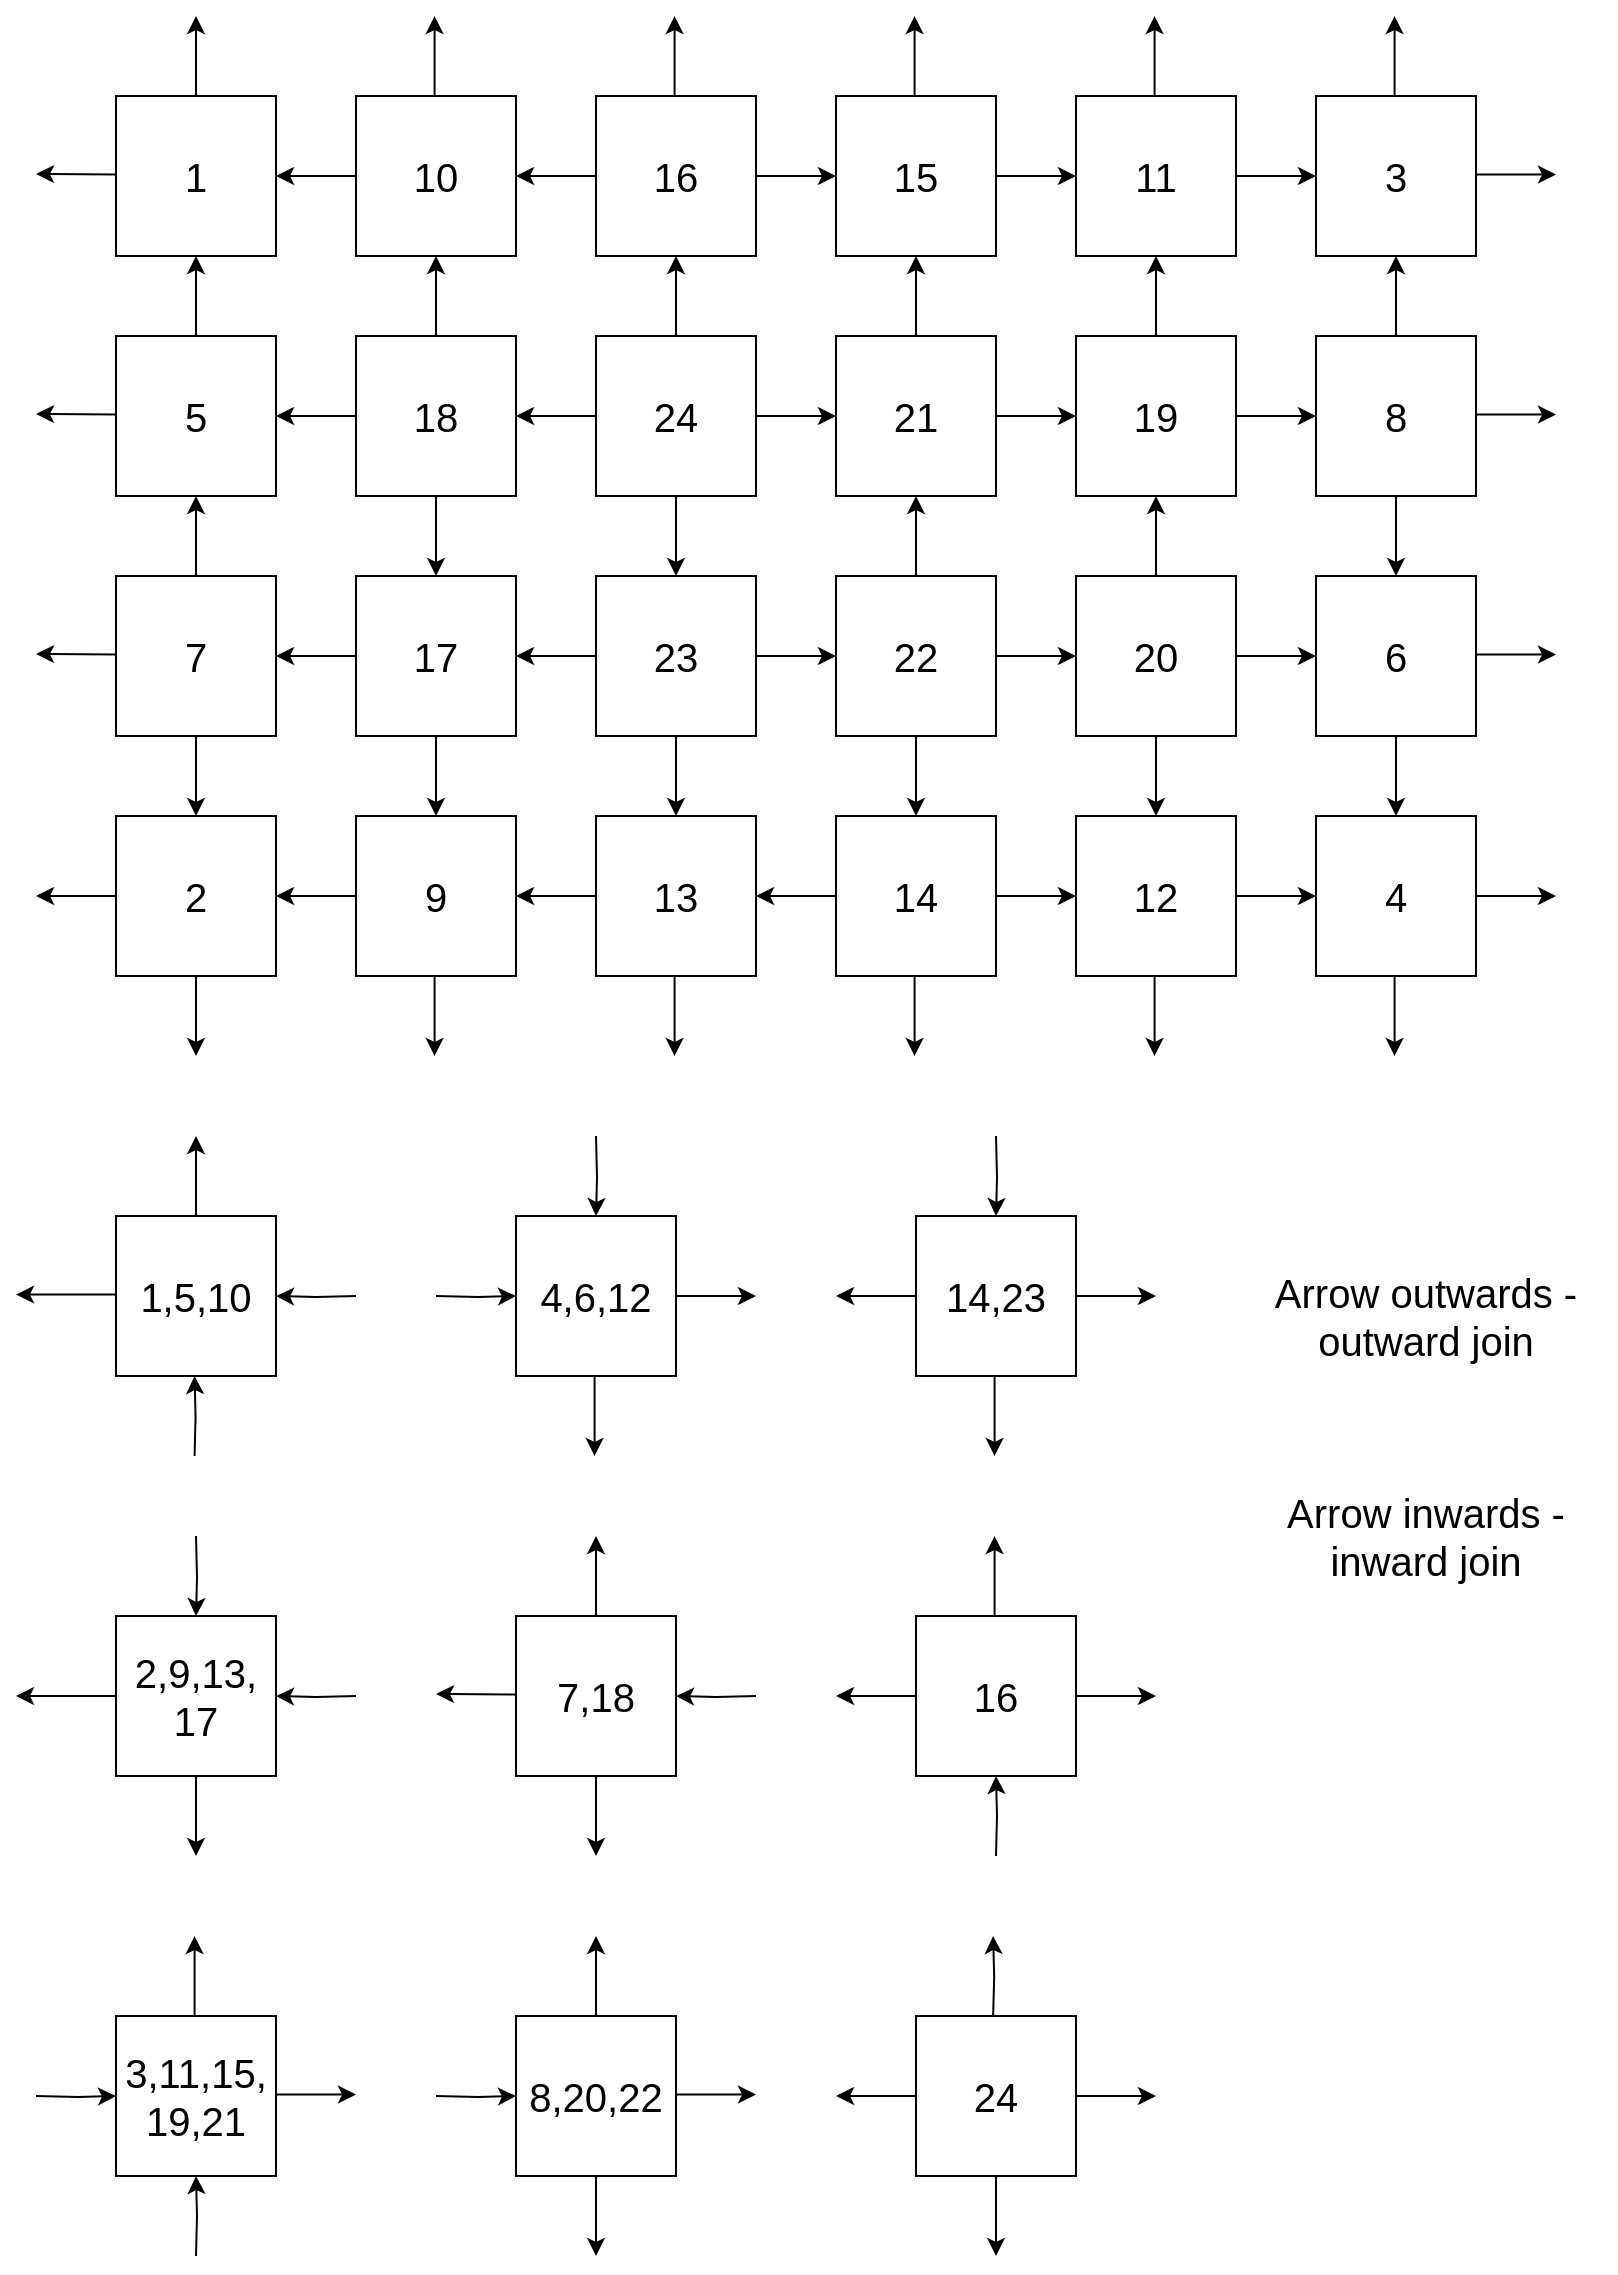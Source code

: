 <mxfile version="13.6.2" type="device"><diagram id="-EUM8Cqbvjdf1hy9kCVN" name="Page-1"><mxGraphModel dx="1086" dy="806" grid="1" gridSize="10" guides="1" tooltips="1" connect="1" arrows="1" fold="1" page="1" pageScale="1" pageWidth="850" pageHeight="1100" math="0" shadow="0"><root><mxCell id="0"/><mxCell id="1" parent="0"/><mxCell id="pDg-nfQESCS4VunGUhAa-1" value="&lt;span style=&quot;font-size: 20px&quot;&gt;1&lt;/span&gt;" style="whiteSpace=wrap;html=1;aspect=fixed;" parent="1" vertex="1"><mxGeometry x="80" y="160" width="80" height="80" as="geometry"/></mxCell><mxCell id="pDg-nfQESCS4VunGUhAa-66" style="edgeStyle=orthogonalEdgeStyle;rounded=0;orthogonalLoop=1;jettySize=auto;html=1;exitX=0;exitY=0.5;exitDx=0;exitDy=0;entryX=1;entryY=0.5;entryDx=0;entryDy=0;" parent="1" source="pDg-nfQESCS4VunGUhAa-2" target="pDg-nfQESCS4VunGUhAa-1" edge="1"><mxGeometry relative="1" as="geometry"/></mxCell><mxCell id="pDg-nfQESCS4VunGUhAa-2" value="&lt;span style=&quot;font-size: 20px&quot;&gt;10&lt;/span&gt;" style="whiteSpace=wrap;html=1;aspect=fixed;" parent="1" vertex="1"><mxGeometry x="200" y="160" width="80" height="80" as="geometry"/></mxCell><mxCell id="pDg-nfQESCS4VunGUhAa-67" style="edgeStyle=orthogonalEdgeStyle;rounded=0;orthogonalLoop=1;jettySize=auto;html=1;exitX=0;exitY=0.5;exitDx=0;exitDy=0;entryX=1;entryY=0.5;entryDx=0;entryDy=0;" parent="1" source="pDg-nfQESCS4VunGUhAa-3" target="pDg-nfQESCS4VunGUhAa-2" edge="1"><mxGeometry relative="1" as="geometry"/></mxCell><mxCell id="pDg-nfQESCS4VunGUhAa-68" value="" style="edgeStyle=orthogonalEdgeStyle;rounded=0;orthogonalLoop=1;jettySize=auto;html=1;" parent="1" source="pDg-nfQESCS4VunGUhAa-3" target="pDg-nfQESCS4VunGUhAa-4" edge="1"><mxGeometry relative="1" as="geometry"/></mxCell><mxCell id="pDg-nfQESCS4VunGUhAa-3" value="&lt;span style=&quot;font-size: 20px&quot;&gt;16&lt;/span&gt;" style="whiteSpace=wrap;html=1;aspect=fixed;" parent="1" vertex="1"><mxGeometry x="320" y="160" width="80" height="80" as="geometry"/></mxCell><mxCell id="pDg-nfQESCS4VunGUhAa-69" value="" style="edgeStyle=orthogonalEdgeStyle;rounded=0;orthogonalLoop=1;jettySize=auto;html=1;" parent="1" source="pDg-nfQESCS4VunGUhAa-4" target="pDg-nfQESCS4VunGUhAa-5" edge="1"><mxGeometry relative="1" as="geometry"/></mxCell><mxCell id="pDg-nfQESCS4VunGUhAa-4" value="&lt;span style=&quot;font-size: 20px&quot;&gt;15&lt;/span&gt;" style="whiteSpace=wrap;html=1;aspect=fixed;" parent="1" vertex="1"><mxGeometry x="440" y="160" width="80" height="80" as="geometry"/></mxCell><mxCell id="pDg-nfQESCS4VunGUhAa-70" value="" style="edgeStyle=orthogonalEdgeStyle;rounded=0;orthogonalLoop=1;jettySize=auto;html=1;" parent="1" source="pDg-nfQESCS4VunGUhAa-5" target="pDg-nfQESCS4VunGUhAa-6" edge="1"><mxGeometry relative="1" as="geometry"/></mxCell><mxCell id="pDg-nfQESCS4VunGUhAa-5" value="&lt;span style=&quot;font-size: 20px&quot;&gt;11&lt;/span&gt;" style="whiteSpace=wrap;html=1;aspect=fixed;" parent="1" vertex="1"><mxGeometry x="560" y="160" width="80" height="80" as="geometry"/></mxCell><mxCell id="pDg-nfQESCS4VunGUhAa-6" value="&lt;span style=&quot;font-size: 20px&quot;&gt;3&lt;/span&gt;" style="whiteSpace=wrap;html=1;aspect=fixed;" parent="1" vertex="1"><mxGeometry x="680" y="160" width="80" height="80" as="geometry"/></mxCell><mxCell id="pDg-nfQESCS4VunGUhAa-65" style="edgeStyle=orthogonalEdgeStyle;rounded=0;orthogonalLoop=1;jettySize=auto;html=1;exitX=0.5;exitY=0;exitDx=0;exitDy=0;entryX=0.5;entryY=1;entryDx=0;entryDy=0;" parent="1" source="pDg-nfQESCS4VunGUhAa-9" target="pDg-nfQESCS4VunGUhAa-1" edge="1"><mxGeometry relative="1" as="geometry"/></mxCell><mxCell id="pDg-nfQESCS4VunGUhAa-9" value="&lt;span style=&quot;font-size: 20px&quot;&gt;5&lt;/span&gt;" style="whiteSpace=wrap;html=1;aspect=fixed;" parent="1" vertex="1"><mxGeometry x="80" y="280" width="80" height="80" as="geometry"/></mxCell><mxCell id="pDg-nfQESCS4VunGUhAa-75" value="" style="edgeStyle=orthogonalEdgeStyle;rounded=0;orthogonalLoop=1;jettySize=auto;html=1;" parent="1" source="pDg-nfQESCS4VunGUhAa-10" target="pDg-nfQESCS4VunGUhAa-2" edge="1"><mxGeometry relative="1" as="geometry"/></mxCell><mxCell id="pDg-nfQESCS4VunGUhAa-78" value="" style="edgeStyle=orthogonalEdgeStyle;rounded=0;orthogonalLoop=1;jettySize=auto;html=1;" parent="1" source="pDg-nfQESCS4VunGUhAa-10" target="pDg-nfQESCS4VunGUhAa-18" edge="1"><mxGeometry relative="1" as="geometry"/></mxCell><mxCell id="pDg-nfQESCS4VunGUhAa-83" value="" style="edgeStyle=orthogonalEdgeStyle;rounded=0;orthogonalLoop=1;jettySize=auto;html=1;" parent="1" source="pDg-nfQESCS4VunGUhAa-10" target="pDg-nfQESCS4VunGUhAa-9" edge="1"><mxGeometry relative="1" as="geometry"/></mxCell><mxCell id="pDg-nfQESCS4VunGUhAa-10" value="&lt;span style=&quot;font-size: 20px&quot;&gt;18&lt;/span&gt;" style="whiteSpace=wrap;html=1;aspect=fixed;" parent="1" vertex="1"><mxGeometry x="200" y="280" width="80" height="80" as="geometry"/></mxCell><mxCell id="pDg-nfQESCS4VunGUhAa-79" value="" style="edgeStyle=orthogonalEdgeStyle;rounded=0;orthogonalLoop=1;jettySize=auto;html=1;" parent="1" source="pDg-nfQESCS4VunGUhAa-11" target="pDg-nfQESCS4VunGUhAa-19" edge="1"><mxGeometry relative="1" as="geometry"/></mxCell><mxCell id="pDg-nfQESCS4VunGUhAa-84" value="" style="edgeStyle=orthogonalEdgeStyle;rounded=0;orthogonalLoop=1;jettySize=auto;html=1;" parent="1" source="pDg-nfQESCS4VunGUhAa-11" target="pDg-nfQESCS4VunGUhAa-10" edge="1"><mxGeometry relative="1" as="geometry"/></mxCell><mxCell id="pDg-nfQESCS4VunGUhAa-85" value="" style="edgeStyle=orthogonalEdgeStyle;rounded=0;orthogonalLoop=1;jettySize=auto;html=1;" parent="1" source="pDg-nfQESCS4VunGUhAa-11" target="pDg-nfQESCS4VunGUhAa-12" edge="1"><mxGeometry relative="1" as="geometry"/></mxCell><mxCell id="pDg-nfQESCS4VunGUhAa-172" value="" style="edgeStyle=orthogonalEdgeStyle;rounded=0;orthogonalLoop=1;jettySize=auto;html=1;" parent="1" source="pDg-nfQESCS4VunGUhAa-11" target="pDg-nfQESCS4VunGUhAa-3" edge="1"><mxGeometry relative="1" as="geometry"/></mxCell><mxCell id="pDg-nfQESCS4VunGUhAa-11" value="&lt;font style=&quot;font-size: 20px&quot;&gt;24&lt;/font&gt;" style="whiteSpace=wrap;html=1;aspect=fixed;" parent="1" vertex="1"><mxGeometry x="320" y="280" width="80" height="80" as="geometry"/></mxCell><mxCell id="pDg-nfQESCS4VunGUhAa-73" value="" style="edgeStyle=orthogonalEdgeStyle;rounded=0;orthogonalLoop=1;jettySize=auto;html=1;" parent="1" source="pDg-nfQESCS4VunGUhAa-12" target="pDg-nfQESCS4VunGUhAa-4" edge="1"><mxGeometry relative="1" as="geometry"/></mxCell><mxCell id="pDg-nfQESCS4VunGUhAa-86" value="" style="edgeStyle=orthogonalEdgeStyle;rounded=0;orthogonalLoop=1;jettySize=auto;html=1;" parent="1" source="pDg-nfQESCS4VunGUhAa-12" target="pDg-nfQESCS4VunGUhAa-13" edge="1"><mxGeometry relative="1" as="geometry"/></mxCell><mxCell id="pDg-nfQESCS4VunGUhAa-12" value="&lt;span style=&quot;font-size: 20px&quot;&gt;21&lt;/span&gt;" style="whiteSpace=wrap;html=1;aspect=fixed;" parent="1" vertex="1"><mxGeometry x="440" y="280" width="80" height="80" as="geometry"/></mxCell><mxCell id="pDg-nfQESCS4VunGUhAa-72" value="" style="edgeStyle=orthogonalEdgeStyle;rounded=0;orthogonalLoop=1;jettySize=auto;html=1;" parent="1" source="pDg-nfQESCS4VunGUhAa-13" target="pDg-nfQESCS4VunGUhAa-5" edge="1"><mxGeometry relative="1" as="geometry"/></mxCell><mxCell id="pDg-nfQESCS4VunGUhAa-87" value="" style="edgeStyle=orthogonalEdgeStyle;rounded=0;orthogonalLoop=1;jettySize=auto;html=1;" parent="1" source="pDg-nfQESCS4VunGUhAa-13" target="pDg-nfQESCS4VunGUhAa-14" edge="1"><mxGeometry relative="1" as="geometry"/></mxCell><mxCell id="pDg-nfQESCS4VunGUhAa-13" value="&lt;span style=&quot;font-size: 20px&quot;&gt;19&lt;/span&gt;" style="whiteSpace=wrap;html=1;aspect=fixed;" parent="1" vertex="1"><mxGeometry x="560" y="280" width="80" height="80" as="geometry"/></mxCell><mxCell id="pDg-nfQESCS4VunGUhAa-71" value="" style="edgeStyle=orthogonalEdgeStyle;rounded=0;orthogonalLoop=1;jettySize=auto;html=1;" parent="1" source="pDg-nfQESCS4VunGUhAa-14" target="pDg-nfQESCS4VunGUhAa-6" edge="1"><mxGeometry relative="1" as="geometry"/></mxCell><mxCell id="pDg-nfQESCS4VunGUhAa-82" value="" style="edgeStyle=orthogonalEdgeStyle;rounded=0;orthogonalLoop=1;jettySize=auto;html=1;" parent="1" source="pDg-nfQESCS4VunGUhAa-14" target="pDg-nfQESCS4VunGUhAa-22" edge="1"><mxGeometry relative="1" as="geometry"/></mxCell><mxCell id="pDg-nfQESCS4VunGUhAa-14" value="&lt;span style=&quot;font-size: 20px&quot;&gt;8&lt;/span&gt;" style="whiteSpace=wrap;html=1;aspect=fixed;" parent="1" vertex="1"><mxGeometry x="680" y="280" width="80" height="80" as="geometry"/></mxCell><mxCell id="pDg-nfQESCS4VunGUhAa-76" value="" style="edgeStyle=orthogonalEdgeStyle;rounded=0;orthogonalLoop=1;jettySize=auto;html=1;" parent="1" source="pDg-nfQESCS4VunGUhAa-17" target="pDg-nfQESCS4VunGUhAa-9" edge="1"><mxGeometry relative="1" as="geometry"/></mxCell><mxCell id="pDg-nfQESCS4VunGUhAa-98" value="" style="edgeStyle=orthogonalEdgeStyle;rounded=0;orthogonalLoop=1;jettySize=auto;html=1;" parent="1" source="pDg-nfQESCS4VunGUhAa-17" target="pDg-nfQESCS4VunGUhAa-25" edge="1"><mxGeometry relative="1" as="geometry"/></mxCell><mxCell id="pDg-nfQESCS4VunGUhAa-17" value="&lt;span style=&quot;font-size: 20px&quot;&gt;7&lt;/span&gt;" style="whiteSpace=wrap;html=1;aspect=fixed;" parent="1" vertex="1"><mxGeometry x="80" y="400" width="80" height="80" as="geometry"/></mxCell><mxCell id="pDg-nfQESCS4VunGUhAa-88" value="" style="edgeStyle=orthogonalEdgeStyle;rounded=0;orthogonalLoop=1;jettySize=auto;html=1;" parent="1" source="pDg-nfQESCS4VunGUhAa-18" target="pDg-nfQESCS4VunGUhAa-17" edge="1"><mxGeometry relative="1" as="geometry"/></mxCell><mxCell id="pDg-nfQESCS4VunGUhAa-97" value="" style="edgeStyle=orthogonalEdgeStyle;rounded=0;orthogonalLoop=1;jettySize=auto;html=1;" parent="1" source="pDg-nfQESCS4VunGUhAa-18" target="pDg-nfQESCS4VunGUhAa-26" edge="1"><mxGeometry relative="1" as="geometry"/></mxCell><mxCell id="pDg-nfQESCS4VunGUhAa-18" value="&lt;font face=&quot;helvetica&quot;&gt;&lt;span style=&quot;font-size: 20px&quot;&gt;17&lt;/span&gt;&lt;/font&gt;" style="whiteSpace=wrap;html=1;aspect=fixed;" parent="1" vertex="1"><mxGeometry x="200" y="400" width="80" height="80" as="geometry"/></mxCell><mxCell id="pDg-nfQESCS4VunGUhAa-89" value="" style="edgeStyle=orthogonalEdgeStyle;rounded=0;orthogonalLoop=1;jettySize=auto;html=1;" parent="1" source="pDg-nfQESCS4VunGUhAa-19" target="pDg-nfQESCS4VunGUhAa-18" edge="1"><mxGeometry relative="1" as="geometry"/></mxCell><mxCell id="pDg-nfQESCS4VunGUhAa-90" value="" style="edgeStyle=orthogonalEdgeStyle;rounded=0;orthogonalLoop=1;jettySize=auto;html=1;" parent="1" source="pDg-nfQESCS4VunGUhAa-19" target="pDg-nfQESCS4VunGUhAa-20" edge="1"><mxGeometry relative="1" as="geometry"/></mxCell><mxCell id="pDg-nfQESCS4VunGUhAa-96" value="" style="edgeStyle=orthogonalEdgeStyle;rounded=0;orthogonalLoop=1;jettySize=auto;html=1;" parent="1" source="pDg-nfQESCS4VunGUhAa-19" target="pDg-nfQESCS4VunGUhAa-27" edge="1"><mxGeometry relative="1" as="geometry"/></mxCell><mxCell id="pDg-nfQESCS4VunGUhAa-19" value="&lt;font face=&quot;helvetica&quot;&gt;&lt;span style=&quot;font-size: 20px&quot;&gt;23&lt;/span&gt;&lt;/font&gt;" style="whiteSpace=wrap;html=1;aspect=fixed;" parent="1" vertex="1"><mxGeometry x="320" y="400" width="80" height="80" as="geometry"/></mxCell><mxCell id="pDg-nfQESCS4VunGUhAa-80" value="" style="edgeStyle=orthogonalEdgeStyle;rounded=0;orthogonalLoop=1;jettySize=auto;html=1;" parent="1" source="pDg-nfQESCS4VunGUhAa-20" target="pDg-nfQESCS4VunGUhAa-12" edge="1"><mxGeometry relative="1" as="geometry"/></mxCell><mxCell id="pDg-nfQESCS4VunGUhAa-91" value="" style="edgeStyle=orthogonalEdgeStyle;rounded=0;orthogonalLoop=1;jettySize=auto;html=1;" parent="1" source="pDg-nfQESCS4VunGUhAa-20" target="pDg-nfQESCS4VunGUhAa-21" edge="1"><mxGeometry relative="1" as="geometry"/></mxCell><mxCell id="pDg-nfQESCS4VunGUhAa-95" value="" style="edgeStyle=orthogonalEdgeStyle;rounded=0;orthogonalLoop=1;jettySize=auto;html=1;" parent="1" source="pDg-nfQESCS4VunGUhAa-20" target="pDg-nfQESCS4VunGUhAa-28" edge="1"><mxGeometry relative="1" as="geometry"/></mxCell><mxCell id="pDg-nfQESCS4VunGUhAa-20" value="&lt;font face=&quot;helvetica&quot;&gt;&lt;span style=&quot;font-size: 20px&quot;&gt;22&lt;/span&gt;&lt;/font&gt;" style="whiteSpace=wrap;html=1;aspect=fixed;" parent="1" vertex="1"><mxGeometry x="440" y="400" width="80" height="80" as="geometry"/></mxCell><mxCell id="pDg-nfQESCS4VunGUhAa-81" value="" style="edgeStyle=orthogonalEdgeStyle;rounded=0;orthogonalLoop=1;jettySize=auto;html=1;" parent="1" source="pDg-nfQESCS4VunGUhAa-21" target="pDg-nfQESCS4VunGUhAa-13" edge="1"><mxGeometry relative="1" as="geometry"/></mxCell><mxCell id="pDg-nfQESCS4VunGUhAa-92" value="" style="edgeStyle=orthogonalEdgeStyle;rounded=0;orthogonalLoop=1;jettySize=auto;html=1;" parent="1" source="pDg-nfQESCS4VunGUhAa-21" target="pDg-nfQESCS4VunGUhAa-22" edge="1"><mxGeometry relative="1" as="geometry"/></mxCell><mxCell id="pDg-nfQESCS4VunGUhAa-94" value="" style="edgeStyle=orthogonalEdgeStyle;rounded=0;orthogonalLoop=1;jettySize=auto;html=1;" parent="1" source="pDg-nfQESCS4VunGUhAa-21" target="pDg-nfQESCS4VunGUhAa-29" edge="1"><mxGeometry relative="1" as="geometry"/></mxCell><mxCell id="pDg-nfQESCS4VunGUhAa-21" value="&lt;font face=&quot;helvetica&quot;&gt;&lt;span style=&quot;font-size: 20px&quot;&gt;20&lt;/span&gt;&lt;/font&gt;" style="whiteSpace=wrap;html=1;aspect=fixed;" parent="1" vertex="1"><mxGeometry x="560" y="400" width="80" height="80" as="geometry"/></mxCell><mxCell id="pDg-nfQESCS4VunGUhAa-93" value="" style="edgeStyle=orthogonalEdgeStyle;rounded=0;orthogonalLoop=1;jettySize=auto;html=1;" parent="1" source="pDg-nfQESCS4VunGUhAa-22" target="pDg-nfQESCS4VunGUhAa-30" edge="1"><mxGeometry relative="1" as="geometry"/></mxCell><mxCell id="pDg-nfQESCS4VunGUhAa-22" value="&lt;font face=&quot;helvetica&quot;&gt;&lt;span style=&quot;font-size: 20px&quot;&gt;6&lt;/span&gt;&lt;/font&gt;" style="whiteSpace=wrap;html=1;aspect=fixed;" parent="1" vertex="1"><mxGeometry x="680" y="400" width="80" height="80" as="geometry"/></mxCell><mxCell id="pDg-nfQESCS4VunGUhAa-25" value="&lt;font face=&quot;helvetica&quot;&gt;&lt;span style=&quot;font-size: 20px&quot;&gt;2&lt;/span&gt;&lt;/font&gt;" style="whiteSpace=wrap;html=1;aspect=fixed;" parent="1" vertex="1"><mxGeometry x="80" y="520" width="80" height="80" as="geometry"/></mxCell><mxCell id="pDg-nfQESCS4VunGUhAa-99" value="" style="edgeStyle=orthogonalEdgeStyle;rounded=0;orthogonalLoop=1;jettySize=auto;html=1;" parent="1" source="pDg-nfQESCS4VunGUhAa-26" target="pDg-nfQESCS4VunGUhAa-25" edge="1"><mxGeometry relative="1" as="geometry"/></mxCell><mxCell id="pDg-nfQESCS4VunGUhAa-26" value="&lt;font face=&quot;helvetica&quot;&gt;&lt;span style=&quot;font-size: 20px&quot;&gt;9&lt;/span&gt;&lt;/font&gt;" style="whiteSpace=wrap;html=1;aspect=fixed;" parent="1" vertex="1"><mxGeometry x="200" y="520" width="80" height="80" as="geometry"/></mxCell><mxCell id="pDg-nfQESCS4VunGUhAa-100" value="" style="edgeStyle=orthogonalEdgeStyle;rounded=0;orthogonalLoop=1;jettySize=auto;html=1;" parent="1" source="pDg-nfQESCS4VunGUhAa-27" target="pDg-nfQESCS4VunGUhAa-26" edge="1"><mxGeometry relative="1" as="geometry"/></mxCell><mxCell id="pDg-nfQESCS4VunGUhAa-27" value="&lt;font face=&quot;helvetica&quot;&gt;&lt;span style=&quot;font-size: 20px&quot;&gt;13&lt;/span&gt;&lt;/font&gt;" style="whiteSpace=wrap;html=1;aspect=fixed;" parent="1" vertex="1"><mxGeometry x="320" y="520" width="80" height="80" as="geometry"/></mxCell><mxCell id="pDg-nfQESCS4VunGUhAa-101" value="" style="edgeStyle=orthogonalEdgeStyle;rounded=0;orthogonalLoop=1;jettySize=auto;html=1;" parent="1" source="pDg-nfQESCS4VunGUhAa-28" target="pDg-nfQESCS4VunGUhAa-27" edge="1"><mxGeometry relative="1" as="geometry"/></mxCell><mxCell id="pDg-nfQESCS4VunGUhAa-102" value="" style="edgeStyle=orthogonalEdgeStyle;rounded=0;orthogonalLoop=1;jettySize=auto;html=1;" parent="1" source="pDg-nfQESCS4VunGUhAa-28" target="pDg-nfQESCS4VunGUhAa-29" edge="1"><mxGeometry relative="1" as="geometry"/></mxCell><mxCell id="pDg-nfQESCS4VunGUhAa-28" value="&lt;font face=&quot;helvetica&quot;&gt;&lt;span style=&quot;font-size: 20px&quot;&gt;14&lt;/span&gt;&lt;/font&gt;" style="whiteSpace=wrap;html=1;aspect=fixed;" parent="1" vertex="1"><mxGeometry x="440" y="520" width="80" height="80" as="geometry"/></mxCell><mxCell id="pDg-nfQESCS4VunGUhAa-103" value="" style="edgeStyle=orthogonalEdgeStyle;rounded=0;orthogonalLoop=1;jettySize=auto;html=1;" parent="1" source="pDg-nfQESCS4VunGUhAa-29" target="pDg-nfQESCS4VunGUhAa-30" edge="1"><mxGeometry relative="1" as="geometry"/></mxCell><mxCell id="pDg-nfQESCS4VunGUhAa-29" value="&lt;font face=&quot;helvetica&quot;&gt;&lt;span style=&quot;font-size: 20px&quot;&gt;12&lt;/span&gt;&lt;/font&gt;" style="whiteSpace=wrap;html=1;aspect=fixed;" parent="1" vertex="1"><mxGeometry x="560" y="520" width="80" height="80" as="geometry"/></mxCell><mxCell id="pDg-nfQESCS4VunGUhAa-30" value="&lt;font face=&quot;helvetica&quot;&gt;&lt;span style=&quot;font-size: 20px&quot;&gt;4&lt;/span&gt;&lt;/font&gt;" style="whiteSpace=wrap;html=1;aspect=fixed;" parent="1" vertex="1"><mxGeometry x="680" y="520" width="80" height="80" as="geometry"/></mxCell><mxCell id="pDg-nfQESCS4VunGUhAa-104" value="" style="endArrow=classic;html=1;exitX=0.5;exitY=0;exitDx=0;exitDy=0;" parent="1" source="pDg-nfQESCS4VunGUhAa-1" edge="1"><mxGeometry width="50" height="50" relative="1" as="geometry"><mxPoint x="520" y="440" as="sourcePoint"/><mxPoint x="120" y="120" as="targetPoint"/></mxGeometry></mxCell><mxCell id="pDg-nfQESCS4VunGUhAa-105" value="" style="endArrow=classic;html=1;exitX=0.5;exitY=0;exitDx=0;exitDy=0;" parent="1" edge="1"><mxGeometry width="50" height="50" relative="1" as="geometry"><mxPoint x="239.29" y="160" as="sourcePoint"/><mxPoint x="239.29" y="120" as="targetPoint"/></mxGeometry></mxCell><mxCell id="pDg-nfQESCS4VunGUhAa-106" value="" style="endArrow=classic;html=1;exitX=0.5;exitY=0;exitDx=0;exitDy=0;" parent="1" edge="1"><mxGeometry width="50" height="50" relative="1" as="geometry"><mxPoint x="359.29" y="160" as="sourcePoint"/><mxPoint x="359.29" y="120" as="targetPoint"/></mxGeometry></mxCell><mxCell id="pDg-nfQESCS4VunGUhAa-107" value="" style="endArrow=classic;html=1;exitX=0.5;exitY=0;exitDx=0;exitDy=0;" parent="1" edge="1"><mxGeometry width="50" height="50" relative="1" as="geometry"><mxPoint x="479.29" y="160" as="sourcePoint"/><mxPoint x="479.29" y="120" as="targetPoint"/></mxGeometry></mxCell><mxCell id="pDg-nfQESCS4VunGUhAa-108" value="" style="endArrow=classic;html=1;exitX=0.5;exitY=0;exitDx=0;exitDy=0;" parent="1" edge="1"><mxGeometry width="50" height="50" relative="1" as="geometry"><mxPoint x="599.29" y="160" as="sourcePoint"/><mxPoint x="599.29" y="120" as="targetPoint"/></mxGeometry></mxCell><mxCell id="pDg-nfQESCS4VunGUhAa-109" value="" style="endArrow=classic;html=1;exitX=0.5;exitY=0;exitDx=0;exitDy=0;" parent="1" edge="1"><mxGeometry width="50" height="50" relative="1" as="geometry"><mxPoint x="719.29" y="160" as="sourcePoint"/><mxPoint x="719.29" y="120" as="targetPoint"/></mxGeometry></mxCell><mxCell id="pDg-nfQESCS4VunGUhAa-114" value="" style="endArrow=classic;html=1;exitX=0.5;exitY=1;exitDx=0;exitDy=0;" parent="1" source="pDg-nfQESCS4VunGUhAa-25" edge="1"><mxGeometry width="50" height="50" relative="1" as="geometry"><mxPoint x="290.0" y="720" as="sourcePoint"/><mxPoint x="120" y="640" as="targetPoint"/></mxGeometry></mxCell><mxCell id="pDg-nfQESCS4VunGUhAa-115" value="" style="endArrow=classic;html=1;exitX=0.5;exitY=1;exitDx=0;exitDy=0;" parent="1" edge="1"><mxGeometry width="50" height="50" relative="1" as="geometry"><mxPoint x="239.29" y="600.0" as="sourcePoint"/><mxPoint x="239.29" y="640.0" as="targetPoint"/></mxGeometry></mxCell><mxCell id="pDg-nfQESCS4VunGUhAa-116" value="" style="endArrow=classic;html=1;exitX=0.5;exitY=1;exitDx=0;exitDy=0;" parent="1" edge="1"><mxGeometry width="50" height="50" relative="1" as="geometry"><mxPoint x="359.29" y="600.0" as="sourcePoint"/><mxPoint x="359.29" y="640.0" as="targetPoint"/></mxGeometry></mxCell><mxCell id="pDg-nfQESCS4VunGUhAa-117" value="" style="endArrow=classic;html=1;exitX=0.5;exitY=1;exitDx=0;exitDy=0;" parent="1" edge="1"><mxGeometry width="50" height="50" relative="1" as="geometry"><mxPoint x="479.29" y="600.0" as="sourcePoint"/><mxPoint x="479.29" y="640.0" as="targetPoint"/></mxGeometry></mxCell><mxCell id="pDg-nfQESCS4VunGUhAa-118" value="" style="endArrow=classic;html=1;exitX=0.5;exitY=1;exitDx=0;exitDy=0;" parent="1" edge="1"><mxGeometry width="50" height="50" relative="1" as="geometry"><mxPoint x="599.29" y="600.0" as="sourcePoint"/><mxPoint x="599.29" y="640.0" as="targetPoint"/></mxGeometry></mxCell><mxCell id="pDg-nfQESCS4VunGUhAa-119" value="" style="endArrow=classic;html=1;exitX=0.5;exitY=1;exitDx=0;exitDy=0;" parent="1" edge="1"><mxGeometry width="50" height="50" relative="1" as="geometry"><mxPoint x="719.29" y="600.0" as="sourcePoint"/><mxPoint x="719.29" y="640.0" as="targetPoint"/></mxGeometry></mxCell><mxCell id="pDg-nfQESCS4VunGUhAa-120" value="" style="endArrow=classic;html=1;exitX=0;exitY=0.5;exitDx=0;exitDy=0;" parent="1" source="pDg-nfQESCS4VunGUhAa-25" edge="1"><mxGeometry width="50" height="50" relative="1" as="geometry"><mxPoint x="180.0" y="660.0" as="sourcePoint"/><mxPoint x="40" y="560" as="targetPoint"/></mxGeometry></mxCell><mxCell id="pDg-nfQESCS4VunGUhAa-121" value="" style="endArrow=classic;html=1;exitX=0;exitY=0.5;exitDx=0;exitDy=0;" parent="1" edge="1"><mxGeometry width="50" height="50" relative="1" as="geometry"><mxPoint x="80.0" y="199.29" as="sourcePoint"/><mxPoint x="40" y="199" as="targetPoint"/></mxGeometry></mxCell><mxCell id="pDg-nfQESCS4VunGUhAa-122" value="" style="endArrow=classic;html=1;exitX=0;exitY=0.5;exitDx=0;exitDy=0;" parent="1" edge="1"><mxGeometry width="50" height="50" relative="1" as="geometry"><mxPoint x="80.0" y="319.29" as="sourcePoint"/><mxPoint x="40" y="319" as="targetPoint"/></mxGeometry></mxCell><mxCell id="pDg-nfQESCS4VunGUhAa-123" value="" style="endArrow=classic;html=1;exitX=0;exitY=0.5;exitDx=0;exitDy=0;" parent="1" edge="1"><mxGeometry width="50" height="50" relative="1" as="geometry"><mxPoint x="80.0" y="439.29" as="sourcePoint"/><mxPoint x="40" y="439" as="targetPoint"/></mxGeometry></mxCell><mxCell id="pDg-nfQESCS4VunGUhAa-124" value="" style="endArrow=classic;html=1;exitX=1;exitY=0.5;exitDx=0;exitDy=0;" parent="1" source="pDg-nfQESCS4VunGUhAa-30" edge="1"><mxGeometry width="50" height="50" relative="1" as="geometry"><mxPoint x="120.0" y="600.0" as="sourcePoint"/><mxPoint x="800" y="560" as="targetPoint"/></mxGeometry></mxCell><mxCell id="pDg-nfQESCS4VunGUhAa-128" value="" style="endArrow=classic;html=1;exitX=1;exitY=0.5;exitDx=0;exitDy=0;" parent="1" edge="1"><mxGeometry width="50" height="50" relative="1" as="geometry"><mxPoint x="760" y="439.29" as="sourcePoint"/><mxPoint x="800" y="439.29" as="targetPoint"/></mxGeometry></mxCell><mxCell id="pDg-nfQESCS4VunGUhAa-129" value="" style="endArrow=classic;html=1;exitX=1;exitY=0.5;exitDx=0;exitDy=0;" parent="1" edge="1"><mxGeometry width="50" height="50" relative="1" as="geometry"><mxPoint x="760" y="319.29" as="sourcePoint"/><mxPoint x="800" y="319.29" as="targetPoint"/></mxGeometry></mxCell><mxCell id="pDg-nfQESCS4VunGUhAa-130" value="" style="endArrow=classic;html=1;exitX=1;exitY=0.5;exitDx=0;exitDy=0;" parent="1" edge="1"><mxGeometry width="50" height="50" relative="1" as="geometry"><mxPoint x="760" y="199.29" as="sourcePoint"/><mxPoint x="800" y="199.29" as="targetPoint"/></mxGeometry></mxCell><mxCell id="pDg-nfQESCS4VunGUhAa-131" value="&lt;span style=&quot;font-size: 20px&quot;&gt;1,5,10&lt;/span&gt;" style="whiteSpace=wrap;html=1;aspect=fixed;" parent="1" vertex="1"><mxGeometry x="80" y="720" width="80" height="80" as="geometry"/></mxCell><mxCell id="pDg-nfQESCS4VunGUhAa-132" style="edgeStyle=orthogonalEdgeStyle;rounded=0;orthogonalLoop=1;jettySize=auto;html=1;exitX=0;exitY=0.5;exitDx=0;exitDy=0;entryX=1;entryY=0.5;entryDx=0;entryDy=0;" parent="1" target="pDg-nfQESCS4VunGUhAa-131" edge="1"><mxGeometry relative="1" as="geometry"><mxPoint x="200.0" y="760" as="sourcePoint"/></mxGeometry></mxCell><mxCell id="pDg-nfQESCS4VunGUhAa-133" value="" style="endArrow=classic;html=1;exitX=0.5;exitY=0;exitDx=0;exitDy=0;" parent="1" source="pDg-nfQESCS4VunGUhAa-131" edge="1"><mxGeometry width="50" height="50" relative="1" as="geometry"><mxPoint x="520" y="1000" as="sourcePoint"/><mxPoint x="120.0" y="680" as="targetPoint"/></mxGeometry></mxCell><mxCell id="pDg-nfQESCS4VunGUhAa-134" value="" style="endArrow=classic;html=1;exitX=0;exitY=0.5;exitDx=0;exitDy=0;" parent="1" edge="1"><mxGeometry width="50" height="50" relative="1" as="geometry"><mxPoint x="80.0" y="759.29" as="sourcePoint"/><mxPoint x="30.0" y="759.29" as="targetPoint"/></mxGeometry></mxCell><mxCell id="pDg-nfQESCS4VunGUhAa-135" style="edgeStyle=orthogonalEdgeStyle;rounded=0;orthogonalLoop=1;jettySize=auto;html=1;exitX=0.5;exitY=0;exitDx=0;exitDy=0;entryX=0.5;entryY=1;entryDx=0;entryDy=0;" parent="1" edge="1"><mxGeometry relative="1" as="geometry"><mxPoint x="119.29" y="840" as="sourcePoint"/><mxPoint x="119.29" y="800" as="targetPoint"/></mxGeometry></mxCell><mxCell id="pDg-nfQESCS4VunGUhAa-140" value="" style="edgeStyle=orthogonalEdgeStyle;rounded=0;orthogonalLoop=1;jettySize=auto;html=1;" parent="1" target="pDg-nfQESCS4VunGUhAa-141" edge="1"><mxGeometry relative="1" as="geometry"><mxPoint x="120.0" y="880.0" as="sourcePoint"/></mxGeometry></mxCell><mxCell id="pDg-nfQESCS4VunGUhAa-141" value="&lt;font face=&quot;helvetica&quot;&gt;&lt;span style=&quot;font-size: 20px&quot;&gt;2,9,13,&lt;br&gt;17&lt;br&gt;&lt;/span&gt;&lt;/font&gt;" style="whiteSpace=wrap;html=1;aspect=fixed;" parent="1" vertex="1"><mxGeometry x="80" y="920" width="80" height="80" as="geometry"/></mxCell><mxCell id="pDg-nfQESCS4VunGUhAa-142" value="" style="edgeStyle=orthogonalEdgeStyle;rounded=0;orthogonalLoop=1;jettySize=auto;html=1;" parent="1" target="pDg-nfQESCS4VunGUhAa-141" edge="1"><mxGeometry relative="1" as="geometry"><mxPoint x="200.0" y="960.0" as="sourcePoint"/></mxGeometry></mxCell><mxCell id="pDg-nfQESCS4VunGUhAa-143" value="" style="endArrow=classic;html=1;exitX=0.5;exitY=1;exitDx=0;exitDy=0;" parent="1" source="pDg-nfQESCS4VunGUhAa-141" edge="1"><mxGeometry width="50" height="50" relative="1" as="geometry"><mxPoint x="290.0" y="1120" as="sourcePoint"/><mxPoint x="120.0" y="1040.0" as="targetPoint"/></mxGeometry></mxCell><mxCell id="pDg-nfQESCS4VunGUhAa-144" value="" style="endArrow=classic;html=1;exitX=0;exitY=0.5;exitDx=0;exitDy=0;" parent="1" source="pDg-nfQESCS4VunGUhAa-141" edge="1"><mxGeometry width="50" height="50" relative="1" as="geometry"><mxPoint x="180.0" y="1060.0" as="sourcePoint"/><mxPoint x="30.0" y="960.0" as="targetPoint"/></mxGeometry></mxCell><mxCell id="pDg-nfQESCS4VunGUhAa-145" value="" style="edgeStyle=orthogonalEdgeStyle;rounded=0;orthogonalLoop=1;jettySize=auto;html=1;" parent="1" target="pDg-nfQESCS4VunGUhAa-146" edge="1"><mxGeometry relative="1" as="geometry"><mxPoint x="40" y="1160" as="sourcePoint"/></mxGeometry></mxCell><mxCell id="pDg-nfQESCS4VunGUhAa-146" value="&lt;span style=&quot;font-size: 20px&quot;&gt;3,11,15,&lt;br&gt;19,21&lt;br&gt;&lt;/span&gt;" style="whiteSpace=wrap;html=1;aspect=fixed;" parent="1" vertex="1"><mxGeometry x="80" y="1120" width="80" height="80" as="geometry"/></mxCell><mxCell id="pDg-nfQESCS4VunGUhAa-147" value="" style="edgeStyle=orthogonalEdgeStyle;rounded=0;orthogonalLoop=1;jettySize=auto;html=1;" parent="1" target="pDg-nfQESCS4VunGUhAa-146" edge="1"><mxGeometry relative="1" as="geometry"><mxPoint x="120" y="1240" as="sourcePoint"/></mxGeometry></mxCell><mxCell id="pDg-nfQESCS4VunGUhAa-148" value="" style="endArrow=classic;html=1;exitX=0.5;exitY=0;exitDx=0;exitDy=0;" parent="1" edge="1"><mxGeometry width="50" height="50" relative="1" as="geometry"><mxPoint x="119.29" y="1120" as="sourcePoint"/><mxPoint x="119.29" y="1080" as="targetPoint"/></mxGeometry></mxCell><mxCell id="pDg-nfQESCS4VunGUhAa-149" value="" style="endArrow=classic;html=1;exitX=1;exitY=0.5;exitDx=0;exitDy=0;" parent="1" edge="1"><mxGeometry width="50" height="50" relative="1" as="geometry"><mxPoint x="160" y="1159.29" as="sourcePoint"/><mxPoint x="200" y="1159.29" as="targetPoint"/></mxGeometry></mxCell><mxCell id="pDg-nfQESCS4VunGUhAa-150" value="" style="edgeStyle=orthogonalEdgeStyle;rounded=0;orthogonalLoop=1;jettySize=auto;html=1;" parent="1" target="pDg-nfQESCS4VunGUhAa-152" edge="1"><mxGeometry relative="1" as="geometry"><mxPoint x="320" y="680.0" as="sourcePoint"/></mxGeometry></mxCell><mxCell id="pDg-nfQESCS4VunGUhAa-151" value="" style="edgeStyle=orthogonalEdgeStyle;rounded=0;orthogonalLoop=1;jettySize=auto;html=1;" parent="1" target="pDg-nfQESCS4VunGUhAa-152" edge="1"><mxGeometry relative="1" as="geometry"><mxPoint x="240" y="760.0" as="sourcePoint"/></mxGeometry></mxCell><mxCell id="pDg-nfQESCS4VunGUhAa-152" value="&lt;font face=&quot;helvetica&quot;&gt;&lt;span style=&quot;font-size: 20px&quot;&gt;4,6,12&lt;/span&gt;&lt;/font&gt;" style="whiteSpace=wrap;html=1;aspect=fixed;" parent="1" vertex="1"><mxGeometry x="280" y="720" width="80" height="80" as="geometry"/></mxCell><mxCell id="pDg-nfQESCS4VunGUhAa-153" value="" style="endArrow=classic;html=1;exitX=0.5;exitY=1;exitDx=0;exitDy=0;" parent="1" edge="1"><mxGeometry width="50" height="50" relative="1" as="geometry"><mxPoint x="319.29" y="800.0" as="sourcePoint"/><mxPoint x="319.29" y="840.0" as="targetPoint"/></mxGeometry></mxCell><mxCell id="pDg-nfQESCS4VunGUhAa-154" value="" style="endArrow=classic;html=1;exitX=1;exitY=0.5;exitDx=0;exitDy=0;" parent="1" source="pDg-nfQESCS4VunGUhAa-152" edge="1"><mxGeometry width="50" height="50" relative="1" as="geometry"><mxPoint x="-280.0" y="800.0" as="sourcePoint"/><mxPoint x="400" y="760.0" as="targetPoint"/></mxGeometry></mxCell><mxCell id="pDg-nfQESCS4VunGUhAa-156" value="" style="edgeStyle=orthogonalEdgeStyle;rounded=0;orthogonalLoop=1;jettySize=auto;html=1;" parent="1" source="pDg-nfQESCS4VunGUhAa-158" edge="1"><mxGeometry relative="1" as="geometry"><mxPoint x="320.0" y="880.0" as="targetPoint"/></mxGeometry></mxCell><mxCell id="pDg-nfQESCS4VunGUhAa-157" value="" style="edgeStyle=orthogonalEdgeStyle;rounded=0;orthogonalLoop=1;jettySize=auto;html=1;" parent="1" source="pDg-nfQESCS4VunGUhAa-158" edge="1"><mxGeometry relative="1" as="geometry"><mxPoint x="320.0" y="1040.0" as="targetPoint"/></mxGeometry></mxCell><mxCell id="pDg-nfQESCS4VunGUhAa-158" value="&lt;span style=&quot;font-size: 20px&quot;&gt;7,18&lt;/span&gt;" style="whiteSpace=wrap;html=1;aspect=fixed;" parent="1" vertex="1"><mxGeometry x="280" y="920" width="80" height="80" as="geometry"/></mxCell><mxCell id="pDg-nfQESCS4VunGUhAa-159" value="" style="edgeStyle=orthogonalEdgeStyle;rounded=0;orthogonalLoop=1;jettySize=auto;html=1;" parent="1" target="pDg-nfQESCS4VunGUhAa-158" edge="1"><mxGeometry relative="1" as="geometry"><mxPoint x="400.0" y="960.0" as="sourcePoint"/></mxGeometry></mxCell><mxCell id="pDg-nfQESCS4VunGUhAa-160" value="" style="endArrow=classic;html=1;exitX=0;exitY=0.5;exitDx=0;exitDy=0;" parent="1" edge="1"><mxGeometry width="50" height="50" relative="1" as="geometry"><mxPoint x="280.0" y="959.29" as="sourcePoint"/><mxPoint x="240" y="959" as="targetPoint"/></mxGeometry></mxCell><mxCell id="pDg-nfQESCS4VunGUhAa-161" value="" style="edgeStyle=orthogonalEdgeStyle;rounded=0;orthogonalLoop=1;jettySize=auto;html=1;" parent="1" target="pDg-nfQESCS4VunGUhAa-164" edge="1"><mxGeometry relative="1" as="geometry"><mxPoint x="240" y="1160.0" as="sourcePoint"/></mxGeometry></mxCell><mxCell id="pDg-nfQESCS4VunGUhAa-162" value="" style="edgeStyle=orthogonalEdgeStyle;rounded=0;orthogonalLoop=1;jettySize=auto;html=1;" parent="1" source="pDg-nfQESCS4VunGUhAa-164" edge="1"><mxGeometry relative="1" as="geometry"><mxPoint x="320" y="1080" as="targetPoint"/></mxGeometry></mxCell><mxCell id="pDg-nfQESCS4VunGUhAa-163" value="" style="edgeStyle=orthogonalEdgeStyle;rounded=0;orthogonalLoop=1;jettySize=auto;html=1;" parent="1" source="pDg-nfQESCS4VunGUhAa-164" edge="1"><mxGeometry relative="1" as="geometry"><mxPoint x="320" y="1240.0" as="targetPoint"/></mxGeometry></mxCell><mxCell id="pDg-nfQESCS4VunGUhAa-164" value="&lt;span style=&quot;font-size: 20px&quot;&gt;8,20,22&lt;/span&gt;" style="whiteSpace=wrap;html=1;aspect=fixed;" parent="1" vertex="1"><mxGeometry x="280" y="1120" width="80" height="80" as="geometry"/></mxCell><mxCell id="pDg-nfQESCS4VunGUhAa-165" value="" style="endArrow=classic;html=1;exitX=1;exitY=0.5;exitDx=0;exitDy=0;" parent="1" edge="1"><mxGeometry width="50" height="50" relative="1" as="geometry"><mxPoint x="360" y="1159.29" as="sourcePoint"/><mxPoint x="400" y="1159.29" as="targetPoint"/></mxGeometry></mxCell><mxCell id="pDg-nfQESCS4VunGUhAa-167" value="" style="edgeStyle=orthogonalEdgeStyle;rounded=0;orthogonalLoop=1;jettySize=auto;html=1;" parent="1" target="pDg-nfQESCS4VunGUhAa-170" edge="1"><mxGeometry relative="1" as="geometry"><mxPoint x="520.0" y="680.0" as="sourcePoint"/></mxGeometry></mxCell><mxCell id="pDg-nfQESCS4VunGUhAa-168" value="" style="edgeStyle=orthogonalEdgeStyle;rounded=0;orthogonalLoop=1;jettySize=auto;html=1;" parent="1" source="pDg-nfQESCS4VunGUhAa-170" edge="1"><mxGeometry relative="1" as="geometry"><mxPoint x="440.0" y="760.0" as="targetPoint"/></mxGeometry></mxCell><mxCell id="pDg-nfQESCS4VunGUhAa-169" value="" style="edgeStyle=orthogonalEdgeStyle;rounded=0;orthogonalLoop=1;jettySize=auto;html=1;" parent="1" source="pDg-nfQESCS4VunGUhAa-170" edge="1"><mxGeometry relative="1" as="geometry"><mxPoint x="600" y="760.0" as="targetPoint"/></mxGeometry></mxCell><mxCell id="pDg-nfQESCS4VunGUhAa-170" value="&lt;font face=&quot;helvetica&quot;&gt;&lt;span style=&quot;font-size: 20px&quot;&gt;14,23&lt;/span&gt;&lt;/font&gt;" style="whiteSpace=wrap;html=1;aspect=fixed;" parent="1" vertex="1"><mxGeometry x="480" y="720" width="80" height="80" as="geometry"/></mxCell><mxCell id="pDg-nfQESCS4VunGUhAa-171" value="" style="endArrow=classic;html=1;exitX=0.5;exitY=1;exitDx=0;exitDy=0;" parent="1" edge="1"><mxGeometry width="50" height="50" relative="1" as="geometry"><mxPoint x="519.29" y="800.0" as="sourcePoint"/><mxPoint x="519.29" y="840.0" as="targetPoint"/></mxGeometry></mxCell><mxCell id="pDg-nfQESCS4VunGUhAa-173" style="edgeStyle=orthogonalEdgeStyle;rounded=0;orthogonalLoop=1;jettySize=auto;html=1;exitX=0;exitY=0.5;exitDx=0;exitDy=0;entryX=1;entryY=0.5;entryDx=0;entryDy=0;" parent="1" source="pDg-nfQESCS4VunGUhAa-175" edge="1"><mxGeometry relative="1" as="geometry"><mxPoint x="440.0" y="960" as="targetPoint"/></mxGeometry></mxCell><mxCell id="pDg-nfQESCS4VunGUhAa-174" value="" style="edgeStyle=orthogonalEdgeStyle;rounded=0;orthogonalLoop=1;jettySize=auto;html=1;" parent="1" source="pDg-nfQESCS4VunGUhAa-175" edge="1"><mxGeometry relative="1" as="geometry"><mxPoint x="600.0" y="960" as="targetPoint"/></mxGeometry></mxCell><mxCell id="pDg-nfQESCS4VunGUhAa-175" value="&lt;span style=&quot;font-size: 20px&quot;&gt;16&lt;/span&gt;" style="whiteSpace=wrap;html=1;aspect=fixed;" parent="1" vertex="1"><mxGeometry x="480" y="920" width="80" height="80" as="geometry"/></mxCell><mxCell id="pDg-nfQESCS4VunGUhAa-176" value="" style="edgeStyle=orthogonalEdgeStyle;rounded=0;orthogonalLoop=1;jettySize=auto;html=1;" parent="1" target="pDg-nfQESCS4VunGUhAa-175" edge="1"><mxGeometry relative="1" as="geometry"><mxPoint x="520.0" y="1040" as="sourcePoint"/></mxGeometry></mxCell><mxCell id="pDg-nfQESCS4VunGUhAa-177" value="" style="endArrow=classic;html=1;exitX=0.5;exitY=0;exitDx=0;exitDy=0;" parent="1" edge="1"><mxGeometry width="50" height="50" relative="1" as="geometry"><mxPoint x="519.29" y="920" as="sourcePoint"/><mxPoint x="519.29" y="880" as="targetPoint"/></mxGeometry></mxCell><mxCell id="pDg-nfQESCS4VunGUhAa-178" value="" style="edgeStyle=orthogonalEdgeStyle;rounded=0;orthogonalLoop=1;jettySize=auto;html=1;" parent="1" source="pDg-nfQESCS4VunGUhAa-181" edge="1"><mxGeometry relative="1" as="geometry"><mxPoint x="520.0" y="1240.0" as="targetPoint"/></mxGeometry></mxCell><mxCell id="pDg-nfQESCS4VunGUhAa-179" value="" style="edgeStyle=orthogonalEdgeStyle;rounded=0;orthogonalLoop=1;jettySize=auto;html=1;" parent="1" source="pDg-nfQESCS4VunGUhAa-181" edge="1"><mxGeometry relative="1" as="geometry"><mxPoint x="440.0" y="1160.0" as="targetPoint"/></mxGeometry></mxCell><mxCell id="pDg-nfQESCS4VunGUhAa-180" value="" style="edgeStyle=orthogonalEdgeStyle;rounded=0;orthogonalLoop=1;jettySize=auto;html=1;" parent="1" source="pDg-nfQESCS4VunGUhAa-181" edge="1"><mxGeometry relative="1" as="geometry"><mxPoint x="600.0" y="1160.0" as="targetPoint"/></mxGeometry></mxCell><mxCell id="pDg-nfQESCS4VunGUhAa-181" value="&lt;font style=&quot;font-size: 20px&quot;&gt;24&lt;/font&gt;" style="whiteSpace=wrap;html=1;aspect=fixed;" parent="1" vertex="1"><mxGeometry x="480" y="1120" width="80" height="80" as="geometry"/></mxCell><mxCell id="pDg-nfQESCS4VunGUhAa-182" value="" style="edgeStyle=orthogonalEdgeStyle;rounded=0;orthogonalLoop=1;jettySize=auto;html=1;" parent="1" edge="1"><mxGeometry relative="1" as="geometry"><mxPoint x="518.57" y="1120" as="sourcePoint"/><mxPoint x="518.57" y="1080" as="targetPoint"/></mxGeometry></mxCell><mxCell id="4FZdaLKfwnswwF4EKtl5-1" value="&lt;font style=&quot;font-size: 20px&quot;&gt;Arrow outwards - outward join&lt;/font&gt;" style="text;html=1;strokeColor=none;fillColor=none;align=center;verticalAlign=middle;whiteSpace=wrap;rounded=0;" vertex="1" parent="1"><mxGeometry x="640" y="760" width="190" height="20" as="geometry"/></mxCell><mxCell id="4FZdaLKfwnswwF4EKtl5-2" value="&lt;font style=&quot;font-size: 20px&quot;&gt;Arrow inwards - inward join&lt;/font&gt;" style="text;html=1;strokeColor=none;fillColor=none;align=center;verticalAlign=middle;whiteSpace=wrap;rounded=0;" vertex="1" parent="1"><mxGeometry x="640" y="870" width="190" height="20" as="geometry"/></mxCell></root></mxGraphModel></diagram></mxfile>